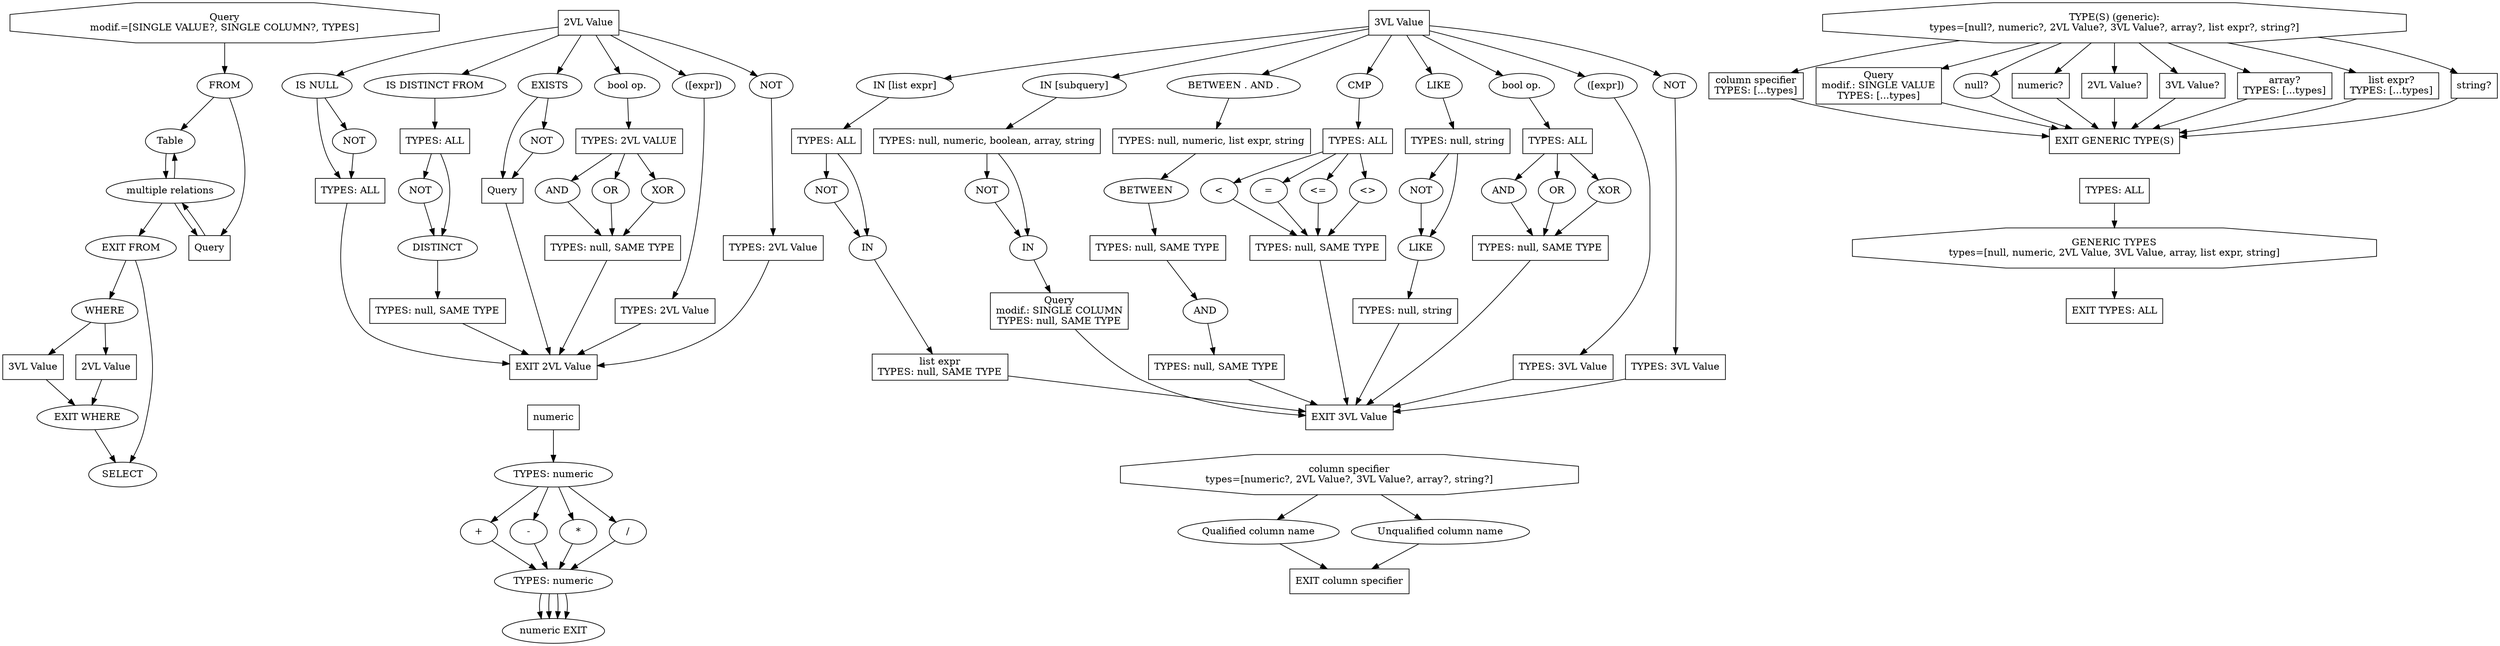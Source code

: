 digraph G {

Query -> "FROM"
Query[shape=rectangle, label="Query\nmodif.=[SINGLE VALUE?, SINGLE COLUMN?, TYPES]", shape="octagon"]

"FROM" -> FROM_table
FROM_table [label="Table"]
"FROM" -> FROM_subquery
FROM_subquery [shape=rectangle, label="Query"]

FROM_table -> "multiple relations" -> FROM_table
FROM_subquery -> "multiple relations" -> FROM_subquery

"multiple relations" -> "EXIT FROM"

"EXIT FROM" -> WHERE_ref -> val3_ref -> WHERE_ref_exit -> SELECT
WHERE_ref [label="WHERE"]
val3_ref [shape=rectangle, label="3VL Value"]
WHERE_ref -> val2_ref -> WHERE_ref_exit
val2_ref [shape=rectangle, label="2VL Value"]
WHERE_ref_exit [label="EXIT WHERE"]
"EXIT FROM" -> SELECT

subgraph where_values {
    val2 [shape=rectangle, label="2VL Value"]
    
    val2 -> IsNull -> ANY_ref_IsNull -> val2_exit
    IsNull -> IsNull_not_val2 -> ANY_ref_IsNull
    ANY_ref_IsNull [label="TYPES: ALL", shape="rectangle"]
    IsNull_not_val2 [label="NOT"]
    IsNull[label="IS NULL"]
    
    val2 -> IsDistinctFrom -> ANY_ref_IsDistinctFrom_left
    ANY_ref_IsDistinctFrom_left [label="TYPES: ALL", shape="rectangle"]
    ANY_ref_IsDistinctFrom_left -> IsDistinctNOT -> DISTINCT
    ANY_ref_IsDistinctFrom_left -> DISTINCT
    DISTINCT -> ANY_ref_IsDistinctFrom_right
    ANY_ref_IsDistinctFrom_right [label="TYPES: null, SAME TYPE", shape="rectangle"]
    ANY_ref_IsDistinctFrom_right -> val2_exit
    IsDistinctFrom[label="IS DISTINCT FROM"]
    IsDistinctNOT [label="NOT"]
    
    val2 -> Exists -> Query_ref_Exists -> val2_exit
    Exists -> Exists_not_val2 -> Query_ref_Exists
    Query_ref_Exists [label="Query", shape="rectangle"]
    Exists_not_val2 [label="NOT"]
    Exists[label="EXISTS"]
    
    val2 -> BinaryBooleanOpV2 -> ANY_ref_BinaryBooleanOpV2_left
    ANY_ref_BinaryBooleanOpV2_left [label="TYPES: 2VL VALUE", shape="rectangle"]
    ANY_ref_BinaryBooleanOpV2_left -> BinaryBooleanOpV2AND
    BinaryBooleanOpV2AND -> ANY_ref_BinaryBooleanOpV2_right
    ANY_ref_BinaryBooleanOpV2_left -> BinaryBooleanOpV2OR
    BinaryBooleanOpV2OR -> ANY_ref_BinaryBooleanOpV2_right
    ANY_ref_BinaryBooleanOpV2_left -> BinaryBooleanOpV2XOR
    BinaryBooleanOpV2XOR -> ANY_ref_BinaryBooleanOpV2_right
    ANY_ref_BinaryBooleanOpV2_right [label="TYPES: null, SAME TYPE", shape="rectangle"]
    ANY_ref_BinaryBooleanOpV2_right -> val2_exit
    BinaryBooleanOpV2AND [label="AND"]
    BinaryBooleanOpV2OR [label="OR"]
    BinaryBooleanOpV2XOR [label="XOR"]
    BinaryBooleanOpV2[label="bool op."]
    
    val2 -> Nested_val2 -> ANY_ref_Nested_val2 -> val2_exit
    Nested_val2[label="([expr])"]
    ANY_ref_Nested_val2 [label="TYPES: 2VL Value", shape="rectangle"]
    
    val2 -> UnaryNot_val2 -> ANY_ref_UnaryNot_val2 -> val2_exit
    UnaryNot_val2[label="NOT"]
    ANY_ref_UnaryNot_val2 [label="TYPES: 2VL Value", shape="rectangle"]

    val2_exit [shape=rectangle, label="EXIT 2VL Value"]
    
    val3 [shape=rectangle, label="3VL Value"]

    val3 -> InList -> ANY_ref_InList_left
    ANY_ref_InList_left [label="TYPES: ALL", shape="rectangle"]
    ANY_ref_InList_left -> InListNot -> InListIn
    ANY_ref_InList_left -> InListIn
    InListIn -> ANY_ref_InList_right
    ANY_ref_InList_right [label="list expr\nTYPES: null, SAME TYPE", shape="rectangle"]
    ANY_ref_InList_right -> val3_exit
    InListIn [label="IN"]
    InList[label="IN [list expr]"]
    InListNot [label="NOT"]
    
    val3 -> InSubquery -> ANY_ref_InSubquery_left
    ANY_ref_InSubquery_left [label="TYPES: null, numeric, boolean, array, string", shape="rectangle"]
    ANY_ref_InSubquery_left -> InSubqueryNot -> InSubqueryIn
    ANY_ref_InSubquery_left -> InSubqueryIn
    InSubqueryIn -> ANY_ref_InSubquery_right
    ANY_ref_InSubquery_right [label="Query\nmodif.: SINGLE COLUMN\nTYPES: null, SAME TYPE", shape="rectangle"]
    ANY_ref_InSubquery_right -> val3_exit
    InSubqueryIn [label="IN"]
    InSubquery[label="IN [subquery]"]
    InSubqueryNot [label="NOT"]
    
    val3 -> Between -> ANY_ref_Between
    ANY_ref_Between [label="TYPES: null, numeric, list expr, string", shape="rectangle"]
    ANY_ref_Between -> BetweenBetween
    BetweenBetween [label="BETWEEN"]
    BetweenBetween -> BetweenBetweenLeft
    BetweenBetweenLeft [label="TYPES: null, SAME TYPE", shape="rectangle"]
    BetweenBetweenLeft -> BetweenBetweenAnd
    BetweenBetweenAnd [label="AND"]
    BetweenBetweenAnd -> BetweenBetweenRight
    BetweenBetweenRight [label="TYPES: null, SAME TYPE", shape="rectangle"]
    BetweenBetweenRight -> val3_exit
    Between[label="BETWEEN . AND ."]
    
    val3 -> BinaryComp -> ANY_ref_BinaryComp_left
    ANY_ref_BinaryComp_left [label="TYPES: ALL", shape="rectangle"]
    ANY_ref_BinaryComp_left -> BinaryCompLess
    BinaryCompLess -> ANY_ref_BinaryComp_right
    ANY_ref_BinaryComp_left -> BinaryCompEqual
    BinaryCompEqual -> ANY_ref_BinaryComp_right
    ANY_ref_BinaryComp_left -> BinaryCompLessEqual
    BinaryCompLessEqual -> ANY_ref_BinaryComp_right
    ANY_ref_BinaryComp_left -> BinaryCompUnEqual
    BinaryCompUnEqual -> ANY_ref_BinaryComp_right
    ANY_ref_BinaryComp_right [label="TYPES: null, SAME TYPE", shape="rectangle"]
    ANY_ref_BinaryComp_right -> val3_exit
    BinaryCompLess [label="<"]
    BinaryCompEqual [label="="]
    BinaryCompLessEqual [label="<="]
    BinaryCompUnEqual [label="<>"]
    BinaryComp[label="CMP"]
    
    val3 -> BinaryStringLike -> ANY_ref_BinaryStringLike_left
    ANY_ref_BinaryStringLike_left [label="TYPES: null, string", shape="rectangle"]
    ANY_ref_BinaryStringLike_left -> BinaryStringLikeNot -> BinaryStringLikeIn
    ANY_ref_BinaryStringLike_left -> BinaryStringLikeIn
    BinaryStringLikeIn -> ANY_ref_BinaryStringLike_right
    ANY_ref_BinaryStringLike_right [label="TYPES: null, string", shape="rectangle"]
    ANY_ref_BinaryStringLike_right -> val3_exit
    BinaryStringLikeIn [label="LIKE"]
    BinaryStringLike[label="LIKE"]
    BinaryStringLikeNot [label="NOT"]
    
    val3 -> BinaryBooleanOpV3 -> ANY_ref_BinaryBooleanOpV3_left
    ANY_ref_BinaryBooleanOpV3_left [label="TYPES: ALL", shape="rectangle"]
    ANY_ref_BinaryBooleanOpV3_left -> BinaryBooleanOpV3AND
    BinaryBooleanOpV3AND -> ANY_ref_BinaryBooleanOpV3_right
    ANY_ref_BinaryBooleanOpV3_left -> BinaryBooleanOpV3OR
    BinaryBooleanOpV3OR -> ANY_ref_BinaryBooleanOpV3_right
    ANY_ref_BinaryBooleanOpV3_left -> BinaryBooleanOpV3XOR
    BinaryBooleanOpV3XOR -> ANY_ref_BinaryBooleanOpV3_right
    ANY_ref_BinaryBooleanOpV3_right [label="TYPES: null, SAME TYPE", shape="rectangle"]
    ANY_ref_BinaryBooleanOpV3_right -> val3_exit
    BinaryBooleanOpV3AND [label="AND"]
    BinaryBooleanOpV3OR [label="OR"]
    BinaryBooleanOpV3XOR [label="XOR"]
    BinaryBooleanOpV3[label="bool op."]
    
    val3 -> Nested_val3 -> ANY_ref_Nested_val3 -> val3_exit
    Nested_val3[label="([expr])"]
    ANY_ref_Nested_val3 [label="TYPES: 3VL Value", shape="rectangle"]
    
    val3 -> UnaryNot_val3 -> ANY_ref_UnaryNot_val3 -> val3_exit
    UnaryNot_val3[label="NOT"]
    ANY_ref_UnaryNot_val3 [label="TYPES: 3VL Value", shape="rectangle"]
    
    val3_exit [shape=rectangle, label="EXIT 3VL Value"]
    
    val2_exit -> numeric [color=none]  # just a link for graph ordering
    numeric -> numericLeft
    numericLeft -> "+"
    numericLeft -> "-"
    numericLeft -> "*"
    numericLeft -> "/"
    "+" -> numericRight -> numericExit
    "-" -> numericRight -> numericExit
    "*" -> numericRight -> numericExit
    "/" -> numericRight -> numericExit
    numeric [shape=rectangle, label="numeric"]
    numericLeft [label="TYPES: numeric"]
    numericRight [label="TYPES: numeric"]
    numericExit [label="numeric EXIT"]
    
    val3_exit -> col_spec [color=none]  # just a link for graph ordering
    col_spec[label="column specifier\ntypes=[numeric?, 2VL Value?, 3VL Value?, array?, string?]", shape="octagon"]
    col_spec -> "Qualified column name"
    col_spec -> "Unqualified column name"
    "Qualified column name" -> col_spec_exit
    "Unqualified column name" -> col_spec_exit
    col_spec_exit[label="EXIT column specifier", shape="rectangle"]
}

subgraph where_types {
    TYPE_generic [label="TYPE(S) (generic):\ntypes=[null?, numeric?, 2VL Value?, 3VL Value?, array?, list expr?, string?]", shape="octagon"]
    TYPE_generic -> TYPE_generic_column -> TYPE_generic_exit
    TYPE_generic_column [label="column specifier\nTYPES: [...types]", shape="rectangle"]
    TYPE_generic -> TYPE_generic_query_single -> TYPE_generic_exit
    TYPE_generic_query_single [label="Query\nmodif.: SINGLE VALUE\nTYPES: [...types]", shape="rectangle"]
    TYPE_generic -> TYPE_generic_null -> TYPE_generic_exit
    TYPE_generic_null [label="null?"]
    TYPE_generic -> TYPE_generic_numeric -> TYPE_generic_exit
    TYPE_generic_numeric [label="numeric?", shape="rectangle"]
    TYPE_generic -> TYPE_generic_2vl -> TYPE_generic_exit
    TYPE_generic_2vl [label="2VL Value?", shape="rectangle"]
    TYPE_generic -> TYPE_generic_3vl -> TYPE_generic_exit
    TYPE_generic_3vl [label="3VL Value?", shape="rectangle"]
    TYPE_generic -> TYPE_generic_array -> TYPE_generic_exit
    TYPE_generic_array [label="array?\nTYPES: [...types]", shape="rectangle"]
    TYPE_generic -> TYPE_generic_list_expr -> TYPE_generic_exit
    TYPE_generic_list_expr [label="list expr?\nTYPES: [...types]", shape="rectangle"]
    TYPE_generic -> TYPE_generic_string -> TYPE_generic_exit
    TYPE_generic_string [label="string?", shape="rectangle"]
    TYPE_generic_exit [label="EXIT GENERIC TYPE(S)", shape="rectangle"]
    
    TYPE_generic_exit -> ANY [color=none]
    
    ANY [label="TYPES: ALL", shape="rectangle"]
    ANY -> ANY_types
    ANY_types [label="GENERIC TYPES\ntypes=[null, numeric, 2VL Value, 3VL Value, array, list expr, string]", shape="octagon"]
    ANY_types -> ANY_exit
    ANY_exit [label="EXIT TYPES: ALL", shape="rectangle"]
}

}

